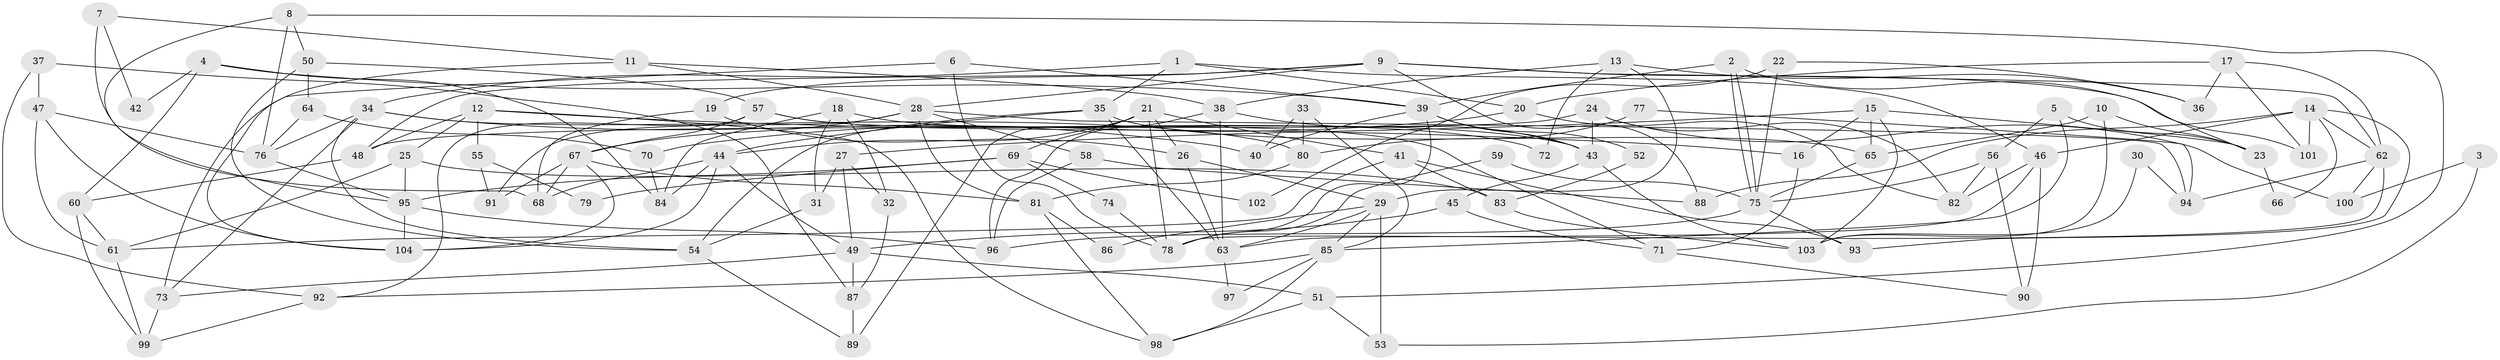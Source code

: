 // coarse degree distribution, {5: 0.17073170731707318, 3: 0.17073170731707318, 2: 0.21951219512195122, 4: 0.12195121951219512, 6: 0.14634146341463414, 10: 0.04878048780487805, 13: 0.04878048780487805, 9: 0.024390243902439025, 7: 0.024390243902439025, 8: 0.024390243902439025}
// Generated by graph-tools (version 1.1) at 2025/55/03/04/25 21:55:34]
// undirected, 104 vertices, 208 edges
graph export_dot {
graph [start="1"]
  node [color=gray90,style=filled];
  1;
  2;
  3;
  4;
  5;
  6;
  7;
  8;
  9;
  10;
  11;
  12;
  13;
  14;
  15;
  16;
  17;
  18;
  19;
  20;
  21;
  22;
  23;
  24;
  25;
  26;
  27;
  28;
  29;
  30;
  31;
  32;
  33;
  34;
  35;
  36;
  37;
  38;
  39;
  40;
  41;
  42;
  43;
  44;
  45;
  46;
  47;
  48;
  49;
  50;
  51;
  52;
  53;
  54;
  55;
  56;
  57;
  58;
  59;
  60;
  61;
  62;
  63;
  64;
  65;
  66;
  67;
  68;
  69;
  70;
  71;
  72;
  73;
  74;
  75;
  76;
  77;
  78;
  79;
  80;
  81;
  82;
  83;
  84;
  85;
  86;
  87;
  88;
  89;
  90;
  91;
  92;
  93;
  94;
  95;
  96;
  97;
  98;
  99;
  100;
  101;
  102;
  103;
  104;
  1 -- 20;
  1 -- 35;
  1 -- 34;
  1 -- 46;
  2 -- 75;
  2 -- 75;
  2 -- 23;
  2 -- 39;
  3 -- 53;
  3 -- 100;
  4 -- 39;
  4 -- 60;
  4 -- 42;
  4 -- 84;
  5 -- 85;
  5 -- 56;
  5 -- 23;
  6 -- 73;
  6 -- 39;
  6 -- 78;
  7 -- 11;
  7 -- 68;
  7 -- 42;
  8 -- 50;
  8 -- 95;
  8 -- 51;
  8 -- 76;
  9 -- 48;
  9 -- 19;
  9 -- 28;
  9 -- 62;
  9 -- 88;
  9 -- 101;
  10 -- 23;
  10 -- 103;
  10 -- 65;
  11 -- 104;
  11 -- 28;
  11 -- 38;
  12 -- 25;
  12 -- 98;
  12 -- 16;
  12 -- 48;
  12 -- 55;
  13 -- 29;
  13 -- 38;
  13 -- 36;
  13 -- 72;
  14 -- 93;
  14 -- 101;
  14 -- 46;
  14 -- 62;
  14 -- 66;
  14 -- 88;
  15 -- 103;
  15 -- 65;
  15 -- 16;
  15 -- 23;
  15 -- 27;
  16 -- 71;
  17 -- 20;
  17 -- 62;
  17 -- 36;
  17 -- 101;
  18 -- 43;
  18 -- 84;
  18 -- 31;
  18 -- 32;
  19 -- 68;
  19 -- 26;
  20 -- 82;
  20 -- 70;
  21 -- 44;
  21 -- 78;
  21 -- 26;
  21 -- 41;
  21 -- 69;
  21 -- 89;
  22 -- 36;
  22 -- 75;
  22 -- 102;
  23 -- 66;
  24 -- 82;
  24 -- 43;
  24 -- 48;
  24 -- 100;
  25 -- 61;
  25 -- 95;
  25 -- 83;
  26 -- 63;
  26 -- 29;
  27 -- 49;
  27 -- 31;
  27 -- 32;
  28 -- 58;
  28 -- 67;
  28 -- 81;
  28 -- 91;
  28 -- 94;
  29 -- 63;
  29 -- 53;
  29 -- 85;
  29 -- 86;
  30 -- 103;
  30 -- 94;
  31 -- 54;
  32 -- 87;
  33 -- 85;
  33 -- 40;
  33 -- 80;
  34 -- 54;
  34 -- 40;
  34 -- 73;
  34 -- 76;
  34 -- 80;
  35 -- 65;
  35 -- 54;
  35 -- 44;
  35 -- 63;
  37 -- 47;
  37 -- 87;
  37 -- 92;
  38 -- 63;
  38 -- 43;
  38 -- 96;
  39 -- 78;
  39 -- 40;
  39 -- 43;
  39 -- 52;
  41 -- 61;
  41 -- 83;
  41 -- 93;
  43 -- 45;
  43 -- 103;
  44 -- 49;
  44 -- 68;
  44 -- 84;
  44 -- 104;
  45 -- 71;
  45 -- 49;
  46 -- 63;
  46 -- 82;
  46 -- 90;
  47 -- 104;
  47 -- 76;
  47 -- 61;
  48 -- 60;
  49 -- 51;
  49 -- 73;
  49 -- 87;
  50 -- 54;
  50 -- 57;
  50 -- 64;
  51 -- 98;
  51 -- 53;
  52 -- 83;
  54 -- 89;
  55 -- 91;
  55 -- 79;
  56 -- 75;
  56 -- 90;
  56 -- 82;
  57 -- 67;
  57 -- 92;
  57 -- 71;
  57 -- 72;
  58 -- 96;
  58 -- 88;
  59 -- 75;
  59 -- 78;
  60 -- 61;
  60 -- 99;
  61 -- 99;
  62 -- 78;
  62 -- 94;
  62 -- 100;
  63 -- 97;
  64 -- 76;
  64 -- 70;
  65 -- 75;
  67 -- 81;
  67 -- 68;
  67 -- 91;
  67 -- 104;
  69 -- 95;
  69 -- 74;
  69 -- 79;
  69 -- 102;
  70 -- 84;
  71 -- 90;
  73 -- 99;
  74 -- 78;
  75 -- 96;
  75 -- 93;
  76 -- 95;
  77 -- 80;
  77 -- 94;
  80 -- 81;
  81 -- 86;
  81 -- 98;
  83 -- 103;
  85 -- 92;
  85 -- 97;
  85 -- 98;
  87 -- 89;
  92 -- 99;
  95 -- 104;
  95 -- 96;
}
